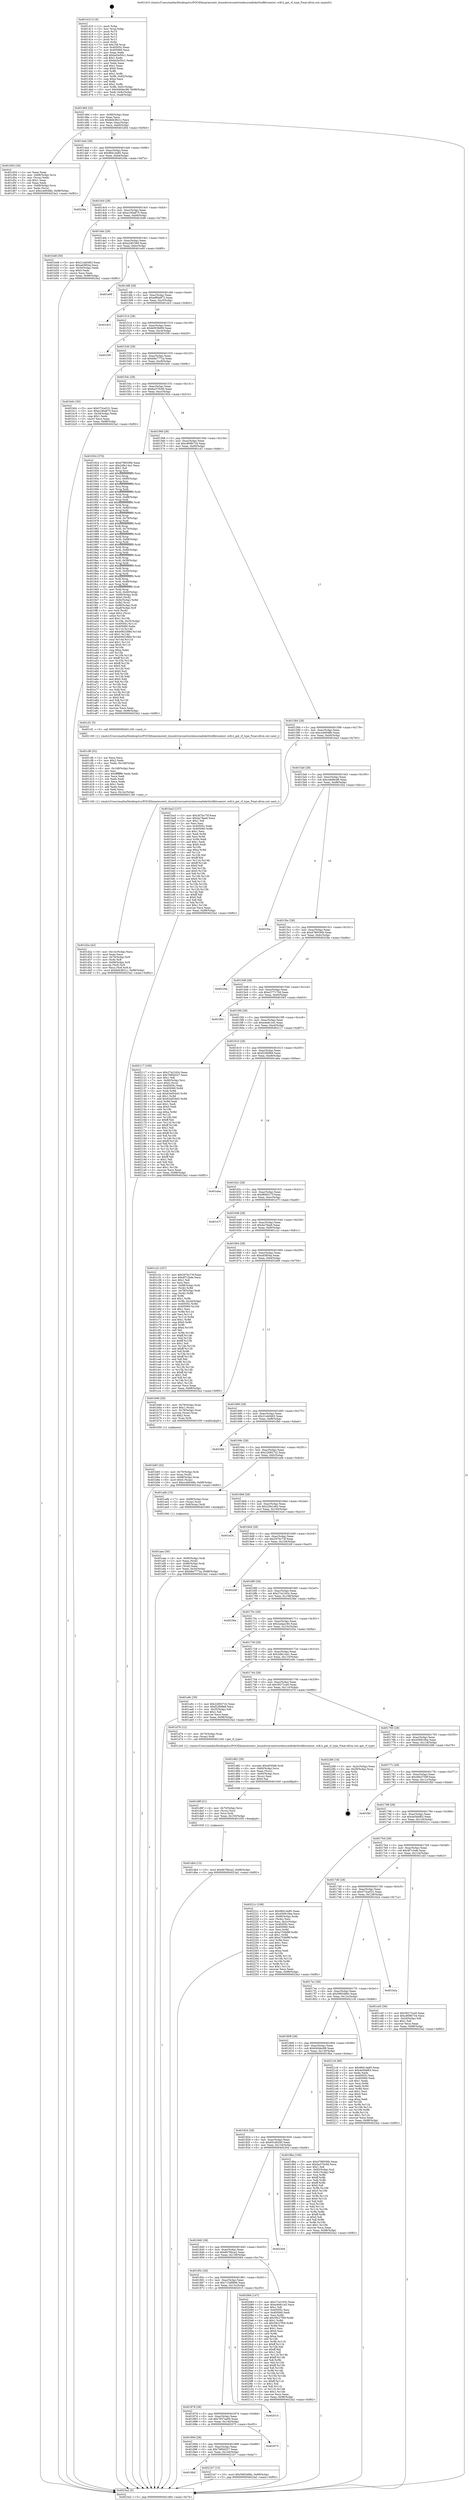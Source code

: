 digraph "0x401410" {
  label = "0x401410 (/mnt/c/Users/mathe/Desktop/tcc/POCII/binaries/extr_linuxdriversnetwirelessrealtekrtlwifibtcoexist..wifi.h_get_rf_type_Final-ollvm.out::main(0))"
  labelloc = "t"
  node[shape=record]

  Entry [label="",width=0.3,height=0.3,shape=circle,fillcolor=black,style=filled]
  "0x401484" [label="{
     0x401484 [32]\l
     | [instrs]\l
     &nbsp;&nbsp;0x401484 \<+6\>: mov -0x98(%rbp),%eax\l
     &nbsp;&nbsp;0x40148a \<+2\>: mov %eax,%ecx\l
     &nbsp;&nbsp;0x40148c \<+6\>: sub $0x8d43821c,%ecx\l
     &nbsp;&nbsp;0x401492 \<+6\>: mov %eax,-0xac(%rbp)\l
     &nbsp;&nbsp;0x401498 \<+6\>: mov %ecx,-0xb0(%rbp)\l
     &nbsp;&nbsp;0x40149e \<+6\>: je 0000000000401d54 \<main+0x944\>\l
  }"]
  "0x401d54" [label="{
     0x401d54 [34]\l
     | [instrs]\l
     &nbsp;&nbsp;0x401d54 \<+2\>: xor %eax,%eax\l
     &nbsp;&nbsp;0x401d56 \<+4\>: mov -0x68(%rbp),%rcx\l
     &nbsp;&nbsp;0x401d5a \<+2\>: mov (%rcx),%edx\l
     &nbsp;&nbsp;0x401d5c \<+3\>: sub $0x1,%eax\l
     &nbsp;&nbsp;0x401d5f \<+2\>: sub %eax,%edx\l
     &nbsp;&nbsp;0x401d61 \<+4\>: mov -0x68(%rbp),%rcx\l
     &nbsp;&nbsp;0x401d65 \<+2\>: mov %edx,(%rcx)\l
     &nbsp;&nbsp;0x401d67 \<+10\>: movl $0xccb6048b,-0x98(%rbp)\l
     &nbsp;&nbsp;0x401d71 \<+5\>: jmp 00000000004023a2 \<main+0xf92\>\l
  }"]
  "0x4014a4" [label="{
     0x4014a4 [28]\l
     | [instrs]\l
     &nbsp;&nbsp;0x4014a4 \<+5\>: jmp 00000000004014a9 \<main+0x99\>\l
     &nbsp;&nbsp;0x4014a9 \<+6\>: mov -0xac(%rbp),%eax\l
     &nbsp;&nbsp;0x4014af \<+5\>: sub $0x98414e85,%eax\l
     &nbsp;&nbsp;0x4014b4 \<+6\>: mov %eax,-0xb4(%rbp)\l
     &nbsp;&nbsp;0x4014ba \<+6\>: je 000000000040238a \<main+0xf7a\>\l
  }"]
  Exit [label="",width=0.3,height=0.3,shape=circle,fillcolor=black,style=filled,peripheries=2]
  "0x40238a" [label="{
     0x40238a\l
  }", style=dashed]
  "0x4014c0" [label="{
     0x4014c0 [28]\l
     | [instrs]\l
     &nbsp;&nbsp;0x4014c0 \<+5\>: jmp 00000000004014c5 \<main+0xb5\>\l
     &nbsp;&nbsp;0x4014c5 \<+6\>: mov -0xac(%rbp),%eax\l
     &nbsp;&nbsp;0x4014cb \<+5\>: sub $0xa190a875,%eax\l
     &nbsp;&nbsp;0x4014d0 \<+6\>: mov %eax,-0xb8(%rbp)\l
     &nbsp;&nbsp;0x4014d6 \<+6\>: je 0000000000401b48 \<main+0x738\>\l
  }"]
  "0x4018b0" [label="{
     0x4018b0\l
  }", style=dashed]
  "0x401b48" [label="{
     0x401b48 [30]\l
     | [instrs]\l
     &nbsp;&nbsp;0x401b48 \<+5\>: mov $0x21eb0483,%eax\l
     &nbsp;&nbsp;0x401b4d \<+5\>: mov $0xad3854a,%ecx\l
     &nbsp;&nbsp;0x401b52 \<+3\>: mov -0x34(%rbp),%edx\l
     &nbsp;&nbsp;0x401b55 \<+3\>: cmp $0x0,%edx\l
     &nbsp;&nbsp;0x401b58 \<+3\>: cmove %ecx,%eax\l
     &nbsp;&nbsp;0x401b5b \<+6\>: mov %eax,-0x98(%rbp)\l
     &nbsp;&nbsp;0x401b61 \<+5\>: jmp 00000000004023a2 \<main+0xf92\>\l
  }"]
  "0x4014dc" [label="{
     0x4014dc [28]\l
     | [instrs]\l
     &nbsp;&nbsp;0x4014dc \<+5\>: jmp 00000000004014e1 \<main+0xd1\>\l
     &nbsp;&nbsp;0x4014e1 \<+6\>: mov -0xac(%rbp),%eax\l
     &nbsp;&nbsp;0x4014e7 \<+5\>: sub $0xa2df1569,%eax\l
     &nbsp;&nbsp;0x4014ec \<+6\>: mov %eax,-0xbc(%rbp)\l
     &nbsp;&nbsp;0x4014f2 \<+6\>: je 0000000000401e00 \<main+0x9f0\>\l
  }"]
  "0x4021b7" [label="{
     0x4021b7 [15]\l
     | [instrs]\l
     &nbsp;&nbsp;0x4021b7 \<+10\>: movl $0x5983489c,-0x98(%rbp)\l
     &nbsp;&nbsp;0x4021c1 \<+5\>: jmp 00000000004023a2 \<main+0xf92\>\l
  }"]
  "0x401e00" [label="{
     0x401e00\l
  }", style=dashed]
  "0x4014f8" [label="{
     0x4014f8 [28]\l
     | [instrs]\l
     &nbsp;&nbsp;0x4014f8 \<+5\>: jmp 00000000004014fd \<main+0xed\>\l
     &nbsp;&nbsp;0x4014fd \<+6\>: mov -0xac(%rbp),%eax\l
     &nbsp;&nbsp;0x401503 \<+5\>: sub $0xaf90a872,%eax\l
     &nbsp;&nbsp;0x401508 \<+6\>: mov %eax,-0xc0(%rbp)\l
     &nbsp;&nbsp;0x40150e \<+6\>: je 0000000000401dc3 \<main+0x9b3\>\l
  }"]
  "0x401894" [label="{
     0x401894 [28]\l
     | [instrs]\l
     &nbsp;&nbsp;0x401894 \<+5\>: jmp 0000000000401899 \<main+0x489\>\l
     &nbsp;&nbsp;0x401899 \<+6\>: mov -0xac(%rbp),%eax\l
     &nbsp;&nbsp;0x40189f \<+5\>: sub $0x7685d327,%eax\l
     &nbsp;&nbsp;0x4018a4 \<+6\>: mov %eax,-0x144(%rbp)\l
     &nbsp;&nbsp;0x4018aa \<+6\>: je 00000000004021b7 \<main+0xda7\>\l
  }"]
  "0x401dc3" [label="{
     0x401dc3\l
  }", style=dashed]
  "0x401514" [label="{
     0x401514 [28]\l
     | [instrs]\l
     &nbsp;&nbsp;0x401514 \<+5\>: jmp 0000000000401519 \<main+0x109\>\l
     &nbsp;&nbsp;0x401519 \<+6\>: mov -0xac(%rbp),%eax\l
     &nbsp;&nbsp;0x40151f \<+5\>: sub $0xb0939d09,%eax\l
     &nbsp;&nbsp;0x401524 \<+6\>: mov %eax,-0xc4(%rbp)\l
     &nbsp;&nbsp;0x40152a \<+6\>: je 0000000000401f39 \<main+0xb29\>\l
  }"]
  "0x402075" [label="{
     0x402075\l
  }", style=dashed]
  "0x401f39" [label="{
     0x401f39\l
  }", style=dashed]
  "0x401530" [label="{
     0x401530 [28]\l
     | [instrs]\l
     &nbsp;&nbsp;0x401530 \<+5\>: jmp 0000000000401535 \<main+0x125\>\l
     &nbsp;&nbsp;0x401535 \<+6\>: mov -0xac(%rbp),%eax\l
     &nbsp;&nbsp;0x40153b \<+5\>: sub $0xb8a7772a,%eax\l
     &nbsp;&nbsp;0x401540 \<+6\>: mov %eax,-0xc8(%rbp)\l
     &nbsp;&nbsp;0x401546 \<+6\>: je 0000000000401b0c \<main+0x6fc\>\l
  }"]
  "0x401878" [label="{
     0x401878 [28]\l
     | [instrs]\l
     &nbsp;&nbsp;0x401878 \<+5\>: jmp 000000000040187d \<main+0x46d\>\l
     &nbsp;&nbsp;0x40187d \<+6\>: mov -0xac(%rbp),%eax\l
     &nbsp;&nbsp;0x401883 \<+5\>: sub $0x7657aa09,%eax\l
     &nbsp;&nbsp;0x401888 \<+6\>: mov %eax,-0x140(%rbp)\l
     &nbsp;&nbsp;0x40188e \<+6\>: je 0000000000402075 \<main+0xc65\>\l
  }"]
  "0x401b0c" [label="{
     0x401b0c [30]\l
     | [instrs]\l
     &nbsp;&nbsp;0x401b0c \<+5\>: mov $0x573ca531,%eax\l
     &nbsp;&nbsp;0x401b11 \<+5\>: mov $0xa190a875,%ecx\l
     &nbsp;&nbsp;0x401b16 \<+3\>: mov -0x34(%rbp),%edx\l
     &nbsp;&nbsp;0x401b19 \<+3\>: cmp $0x1,%edx\l
     &nbsp;&nbsp;0x401b1c \<+3\>: cmovl %ecx,%eax\l
     &nbsp;&nbsp;0x401b1f \<+6\>: mov %eax,-0x98(%rbp)\l
     &nbsp;&nbsp;0x401b25 \<+5\>: jmp 00000000004023a2 \<main+0xf92\>\l
  }"]
  "0x40154c" [label="{
     0x40154c [28]\l
     | [instrs]\l
     &nbsp;&nbsp;0x40154c \<+5\>: jmp 0000000000401551 \<main+0x141\>\l
     &nbsp;&nbsp;0x401551 \<+6\>: mov -0xac(%rbp),%eax\l
     &nbsp;&nbsp;0x401557 \<+5\>: sub $0xba370c9d,%eax\l
     &nbsp;&nbsp;0x40155c \<+6\>: mov %eax,-0xcc(%rbp)\l
     &nbsp;&nbsp;0x401562 \<+6\>: je 0000000000401924 \<main+0x514\>\l
  }"]
  "0x402015" [label="{
     0x402015\l
  }", style=dashed]
  "0x401924" [label="{
     0x401924 [376]\l
     | [instrs]\l
     &nbsp;&nbsp;0x401924 \<+5\>: mov $0xd786556b,%eax\l
     &nbsp;&nbsp;0x401929 \<+5\>: mov $0x2d9c14a1,%ecx\l
     &nbsp;&nbsp;0x40192e \<+2\>: mov $0x1,%dl\l
     &nbsp;&nbsp;0x401930 \<+3\>: mov %rsp,%rsi\l
     &nbsp;&nbsp;0x401933 \<+4\>: add $0xfffffffffffffff0,%rsi\l
     &nbsp;&nbsp;0x401937 \<+3\>: mov %rsi,%rsp\l
     &nbsp;&nbsp;0x40193a \<+7\>: mov %rsi,-0x90(%rbp)\l
     &nbsp;&nbsp;0x401941 \<+3\>: mov %rsp,%rsi\l
     &nbsp;&nbsp;0x401944 \<+4\>: add $0xfffffffffffffff0,%rsi\l
     &nbsp;&nbsp;0x401948 \<+3\>: mov %rsi,%rsp\l
     &nbsp;&nbsp;0x40194b \<+3\>: mov %rsp,%rdi\l
     &nbsp;&nbsp;0x40194e \<+4\>: add $0xfffffffffffffff0,%rdi\l
     &nbsp;&nbsp;0x401952 \<+3\>: mov %rdi,%rsp\l
     &nbsp;&nbsp;0x401955 \<+7\>: mov %rdi,-0x88(%rbp)\l
     &nbsp;&nbsp;0x40195c \<+3\>: mov %rsp,%rdi\l
     &nbsp;&nbsp;0x40195f \<+4\>: add $0xfffffffffffffff0,%rdi\l
     &nbsp;&nbsp;0x401963 \<+3\>: mov %rdi,%rsp\l
     &nbsp;&nbsp;0x401966 \<+4\>: mov %rdi,-0x80(%rbp)\l
     &nbsp;&nbsp;0x40196a \<+3\>: mov %rsp,%rdi\l
     &nbsp;&nbsp;0x40196d \<+4\>: add $0xfffffffffffffff0,%rdi\l
     &nbsp;&nbsp;0x401971 \<+3\>: mov %rdi,%rsp\l
     &nbsp;&nbsp;0x401974 \<+4\>: mov %rdi,-0x78(%rbp)\l
     &nbsp;&nbsp;0x401978 \<+3\>: mov %rsp,%rdi\l
     &nbsp;&nbsp;0x40197b \<+4\>: add $0xfffffffffffffff0,%rdi\l
     &nbsp;&nbsp;0x40197f \<+3\>: mov %rdi,%rsp\l
     &nbsp;&nbsp;0x401982 \<+4\>: mov %rdi,-0x70(%rbp)\l
     &nbsp;&nbsp;0x401986 \<+3\>: mov %rsp,%rdi\l
     &nbsp;&nbsp;0x401989 \<+4\>: add $0xfffffffffffffff0,%rdi\l
     &nbsp;&nbsp;0x40198d \<+3\>: mov %rdi,%rsp\l
     &nbsp;&nbsp;0x401990 \<+4\>: mov %rdi,-0x68(%rbp)\l
     &nbsp;&nbsp;0x401994 \<+3\>: mov %rsp,%rdi\l
     &nbsp;&nbsp;0x401997 \<+4\>: add $0xfffffffffffffff0,%rdi\l
     &nbsp;&nbsp;0x40199b \<+3\>: mov %rdi,%rsp\l
     &nbsp;&nbsp;0x40199e \<+4\>: mov %rdi,-0x60(%rbp)\l
     &nbsp;&nbsp;0x4019a2 \<+3\>: mov %rsp,%rdi\l
     &nbsp;&nbsp;0x4019a5 \<+4\>: add $0xfffffffffffffff0,%rdi\l
     &nbsp;&nbsp;0x4019a9 \<+3\>: mov %rdi,%rsp\l
     &nbsp;&nbsp;0x4019ac \<+4\>: mov %rdi,-0x58(%rbp)\l
     &nbsp;&nbsp;0x4019b0 \<+3\>: mov %rsp,%rdi\l
     &nbsp;&nbsp;0x4019b3 \<+4\>: add $0xfffffffffffffff0,%rdi\l
     &nbsp;&nbsp;0x4019b7 \<+3\>: mov %rdi,%rsp\l
     &nbsp;&nbsp;0x4019ba \<+4\>: mov %rdi,-0x50(%rbp)\l
     &nbsp;&nbsp;0x4019be \<+3\>: mov %rsp,%rdi\l
     &nbsp;&nbsp;0x4019c1 \<+4\>: add $0xfffffffffffffff0,%rdi\l
     &nbsp;&nbsp;0x4019c5 \<+3\>: mov %rdi,%rsp\l
     &nbsp;&nbsp;0x4019c8 \<+4\>: mov %rdi,-0x48(%rbp)\l
     &nbsp;&nbsp;0x4019cc \<+3\>: mov %rsp,%rdi\l
     &nbsp;&nbsp;0x4019cf \<+4\>: add $0xfffffffffffffff0,%rdi\l
     &nbsp;&nbsp;0x4019d3 \<+3\>: mov %rdi,%rsp\l
     &nbsp;&nbsp;0x4019d6 \<+4\>: mov %rdi,-0x40(%rbp)\l
     &nbsp;&nbsp;0x4019da \<+7\>: mov -0x90(%rbp),%rdi\l
     &nbsp;&nbsp;0x4019e1 \<+6\>: movl $0x0,(%rdi)\l
     &nbsp;&nbsp;0x4019e7 \<+7\>: mov -0x9c(%rbp),%r8d\l
     &nbsp;&nbsp;0x4019ee \<+3\>: mov %r8d,(%rsi)\l
     &nbsp;&nbsp;0x4019f1 \<+7\>: mov -0x88(%rbp),%rdi\l
     &nbsp;&nbsp;0x4019f8 \<+7\>: mov -0xa8(%rbp),%r9\l
     &nbsp;&nbsp;0x4019ff \<+3\>: mov %r9,(%rdi)\l
     &nbsp;&nbsp;0x401a02 \<+3\>: cmpl $0x2,(%rsi)\l
     &nbsp;&nbsp;0x401a05 \<+4\>: setne %r10b\l
     &nbsp;&nbsp;0x401a09 \<+4\>: and $0x1,%r10b\l
     &nbsp;&nbsp;0x401a0d \<+4\>: mov %r10b,-0x35(%rbp)\l
     &nbsp;&nbsp;0x401a11 \<+8\>: mov 0x40505c,%r11d\l
     &nbsp;&nbsp;0x401a19 \<+7\>: mov 0x405060,%ebx\l
     &nbsp;&nbsp;0x401a20 \<+3\>: mov %r11d,%r14d\l
     &nbsp;&nbsp;0x401a23 \<+7\>: add $0xb062288d,%r14d\l
     &nbsp;&nbsp;0x401a2a \<+4\>: sub $0x1,%r14d\l
     &nbsp;&nbsp;0x401a2e \<+7\>: sub $0xb062288d,%r14d\l
     &nbsp;&nbsp;0x401a35 \<+4\>: imul %r14d,%r11d\l
     &nbsp;&nbsp;0x401a39 \<+4\>: and $0x1,%r11d\l
     &nbsp;&nbsp;0x401a3d \<+4\>: cmp $0x0,%r11d\l
     &nbsp;&nbsp;0x401a41 \<+4\>: sete %r10b\l
     &nbsp;&nbsp;0x401a45 \<+3\>: cmp $0xa,%ebx\l
     &nbsp;&nbsp;0x401a48 \<+4\>: setl %r15b\l
     &nbsp;&nbsp;0x401a4c \<+3\>: mov %r10b,%r12b\l
     &nbsp;&nbsp;0x401a4f \<+4\>: xor $0xff,%r12b\l
     &nbsp;&nbsp;0x401a53 \<+3\>: mov %r15b,%r13b\l
     &nbsp;&nbsp;0x401a56 \<+4\>: xor $0xff,%r13b\l
     &nbsp;&nbsp;0x401a5a \<+3\>: xor $0x0,%dl\l
     &nbsp;&nbsp;0x401a5d \<+3\>: mov %r12b,%sil\l
     &nbsp;&nbsp;0x401a60 \<+4\>: and $0x0,%sil\l
     &nbsp;&nbsp;0x401a64 \<+3\>: and %dl,%r10b\l
     &nbsp;&nbsp;0x401a67 \<+3\>: mov %r13b,%dil\l
     &nbsp;&nbsp;0x401a6a \<+4\>: and $0x0,%dil\l
     &nbsp;&nbsp;0x401a6e \<+3\>: and %dl,%r15b\l
     &nbsp;&nbsp;0x401a71 \<+3\>: or %r10b,%sil\l
     &nbsp;&nbsp;0x401a74 \<+3\>: or %r15b,%dil\l
     &nbsp;&nbsp;0x401a77 \<+3\>: xor %dil,%sil\l
     &nbsp;&nbsp;0x401a7a \<+3\>: or %r13b,%r12b\l
     &nbsp;&nbsp;0x401a7d \<+4\>: xor $0xff,%r12b\l
     &nbsp;&nbsp;0x401a81 \<+3\>: or $0x0,%dl\l
     &nbsp;&nbsp;0x401a84 \<+3\>: and %dl,%r12b\l
     &nbsp;&nbsp;0x401a87 \<+3\>: or %r12b,%sil\l
     &nbsp;&nbsp;0x401a8a \<+4\>: test $0x1,%sil\l
     &nbsp;&nbsp;0x401a8e \<+3\>: cmovne %ecx,%eax\l
     &nbsp;&nbsp;0x401a91 \<+6\>: mov %eax,-0x98(%rbp)\l
     &nbsp;&nbsp;0x401a97 \<+5\>: jmp 00000000004023a2 \<main+0xf92\>\l
  }"]
  "0x401568" [label="{
     0x401568 [28]\l
     | [instrs]\l
     &nbsp;&nbsp;0x401568 \<+5\>: jmp 000000000040156d \<main+0x15d\>\l
     &nbsp;&nbsp;0x40156d \<+6\>: mov -0xac(%rbp),%eax\l
     &nbsp;&nbsp;0x401573 \<+5\>: sub $0xc809b734,%eax\l
     &nbsp;&nbsp;0x401578 \<+6\>: mov %eax,-0xd0(%rbp)\l
     &nbsp;&nbsp;0x40157e \<+6\>: je 0000000000401cf1 \<main+0x8e1\>\l
  }"]
  "0x40185c" [label="{
     0x40185c [28]\l
     | [instrs]\l
     &nbsp;&nbsp;0x40185c \<+5\>: jmp 0000000000401861 \<main+0x451\>\l
     &nbsp;&nbsp;0x401861 \<+6\>: mov -0xac(%rbp),%eax\l
     &nbsp;&nbsp;0x401867 \<+5\>: sub $0x715d8666,%eax\l
     &nbsp;&nbsp;0x40186c \<+6\>: mov %eax,-0x13c(%rbp)\l
     &nbsp;&nbsp;0x401872 \<+6\>: je 0000000000402015 \<main+0xc05\>\l
  }"]
  "0x401cf1" [label="{
     0x401cf1 [5]\l
     | [instrs]\l
     &nbsp;&nbsp;0x401cf1 \<+5\>: call 0000000000401160 \<next_i\>\l
     | [calls]\l
     &nbsp;&nbsp;0x401160 \{1\} (/mnt/c/Users/mathe/Desktop/tcc/POCII/binaries/extr_linuxdriversnetwirelessrealtekrtlwifibtcoexist..wifi.h_get_rf_type_Final-ollvm.out::next_i)\l
  }"]
  "0x401584" [label="{
     0x401584 [28]\l
     | [instrs]\l
     &nbsp;&nbsp;0x401584 \<+5\>: jmp 0000000000401589 \<main+0x179\>\l
     &nbsp;&nbsp;0x401589 \<+6\>: mov -0xac(%rbp),%eax\l
     &nbsp;&nbsp;0x40158f \<+5\>: sub $0xccb6048b,%eax\l
     &nbsp;&nbsp;0x401594 \<+6\>: mov %eax,-0xd4(%rbp)\l
     &nbsp;&nbsp;0x40159a \<+6\>: je 0000000000401ba3 \<main+0x793\>\l
  }"]
  "0x402084" [label="{
     0x402084 [147]\l
     | [instrs]\l
     &nbsp;&nbsp;0x402084 \<+5\>: mov $0x27a2163c,%eax\l
     &nbsp;&nbsp;0x402089 \<+5\>: mov $0xe4e8c1e5,%ecx\l
     &nbsp;&nbsp;0x40208e \<+2\>: mov $0x1,%dl\l
     &nbsp;&nbsp;0x402090 \<+7\>: mov 0x40505c,%esi\l
     &nbsp;&nbsp;0x402097 \<+7\>: mov 0x405060,%edi\l
     &nbsp;&nbsp;0x40209e \<+3\>: mov %esi,%r8d\l
     &nbsp;&nbsp;0x4020a1 \<+7\>: add $0x59c27f59,%r8d\l
     &nbsp;&nbsp;0x4020a8 \<+4\>: sub $0x1,%r8d\l
     &nbsp;&nbsp;0x4020ac \<+7\>: sub $0x59c27f59,%r8d\l
     &nbsp;&nbsp;0x4020b3 \<+4\>: imul %r8d,%esi\l
     &nbsp;&nbsp;0x4020b7 \<+3\>: and $0x1,%esi\l
     &nbsp;&nbsp;0x4020ba \<+3\>: cmp $0x0,%esi\l
     &nbsp;&nbsp;0x4020bd \<+4\>: sete %r9b\l
     &nbsp;&nbsp;0x4020c1 \<+3\>: cmp $0xa,%edi\l
     &nbsp;&nbsp;0x4020c4 \<+4\>: setl %r10b\l
     &nbsp;&nbsp;0x4020c8 \<+3\>: mov %r9b,%r11b\l
     &nbsp;&nbsp;0x4020cb \<+4\>: xor $0xff,%r11b\l
     &nbsp;&nbsp;0x4020cf \<+3\>: mov %r10b,%bl\l
     &nbsp;&nbsp;0x4020d2 \<+3\>: xor $0xff,%bl\l
     &nbsp;&nbsp;0x4020d5 \<+3\>: xor $0x1,%dl\l
     &nbsp;&nbsp;0x4020d8 \<+3\>: mov %r11b,%r14b\l
     &nbsp;&nbsp;0x4020db \<+4\>: and $0xff,%r14b\l
     &nbsp;&nbsp;0x4020df \<+3\>: and %dl,%r9b\l
     &nbsp;&nbsp;0x4020e2 \<+3\>: mov %bl,%r15b\l
     &nbsp;&nbsp;0x4020e5 \<+4\>: and $0xff,%r15b\l
     &nbsp;&nbsp;0x4020e9 \<+3\>: and %dl,%r10b\l
     &nbsp;&nbsp;0x4020ec \<+3\>: or %r9b,%r14b\l
     &nbsp;&nbsp;0x4020ef \<+3\>: or %r10b,%r15b\l
     &nbsp;&nbsp;0x4020f2 \<+3\>: xor %r15b,%r14b\l
     &nbsp;&nbsp;0x4020f5 \<+3\>: or %bl,%r11b\l
     &nbsp;&nbsp;0x4020f8 \<+4\>: xor $0xff,%r11b\l
     &nbsp;&nbsp;0x4020fc \<+3\>: or $0x1,%dl\l
     &nbsp;&nbsp;0x4020ff \<+3\>: and %dl,%r11b\l
     &nbsp;&nbsp;0x402102 \<+3\>: or %r11b,%r14b\l
     &nbsp;&nbsp;0x402105 \<+4\>: test $0x1,%r14b\l
     &nbsp;&nbsp;0x402109 \<+3\>: cmovne %ecx,%eax\l
     &nbsp;&nbsp;0x40210c \<+6\>: mov %eax,-0x98(%rbp)\l
     &nbsp;&nbsp;0x402112 \<+5\>: jmp 00000000004023a2 \<main+0xf92\>\l
  }"]
  "0x401ba3" [label="{
     0x401ba3 [137]\l
     | [instrs]\l
     &nbsp;&nbsp;0x401ba3 \<+5\>: mov $0x267bc73f,%eax\l
     &nbsp;&nbsp;0x401ba8 \<+5\>: mov $0x4a79ae6,%ecx\l
     &nbsp;&nbsp;0x401bad \<+2\>: mov $0x1,%dl\l
     &nbsp;&nbsp;0x401baf \<+2\>: xor %esi,%esi\l
     &nbsp;&nbsp;0x401bb1 \<+7\>: mov 0x40505c,%edi\l
     &nbsp;&nbsp;0x401bb8 \<+8\>: mov 0x405060,%r8d\l
     &nbsp;&nbsp;0x401bc0 \<+3\>: sub $0x1,%esi\l
     &nbsp;&nbsp;0x401bc3 \<+3\>: mov %edi,%r9d\l
     &nbsp;&nbsp;0x401bc6 \<+3\>: add %esi,%r9d\l
     &nbsp;&nbsp;0x401bc9 \<+4\>: imul %r9d,%edi\l
     &nbsp;&nbsp;0x401bcd \<+3\>: and $0x1,%edi\l
     &nbsp;&nbsp;0x401bd0 \<+3\>: cmp $0x0,%edi\l
     &nbsp;&nbsp;0x401bd3 \<+4\>: sete %r10b\l
     &nbsp;&nbsp;0x401bd7 \<+4\>: cmp $0xa,%r8d\l
     &nbsp;&nbsp;0x401bdb \<+4\>: setl %r11b\l
     &nbsp;&nbsp;0x401bdf \<+3\>: mov %r10b,%bl\l
     &nbsp;&nbsp;0x401be2 \<+3\>: xor $0xff,%bl\l
     &nbsp;&nbsp;0x401be5 \<+3\>: mov %r11b,%r14b\l
     &nbsp;&nbsp;0x401be8 \<+4\>: xor $0xff,%r14b\l
     &nbsp;&nbsp;0x401bec \<+3\>: xor $0x0,%dl\l
     &nbsp;&nbsp;0x401bef \<+3\>: mov %bl,%r15b\l
     &nbsp;&nbsp;0x401bf2 \<+4\>: and $0x0,%r15b\l
     &nbsp;&nbsp;0x401bf6 \<+3\>: and %dl,%r10b\l
     &nbsp;&nbsp;0x401bf9 \<+3\>: mov %r14b,%r12b\l
     &nbsp;&nbsp;0x401bfc \<+4\>: and $0x0,%r12b\l
     &nbsp;&nbsp;0x401c00 \<+3\>: and %dl,%r11b\l
     &nbsp;&nbsp;0x401c03 \<+3\>: or %r10b,%r15b\l
     &nbsp;&nbsp;0x401c06 \<+3\>: or %r11b,%r12b\l
     &nbsp;&nbsp;0x401c09 \<+3\>: xor %r12b,%r15b\l
     &nbsp;&nbsp;0x401c0c \<+3\>: or %r14b,%bl\l
     &nbsp;&nbsp;0x401c0f \<+3\>: xor $0xff,%bl\l
     &nbsp;&nbsp;0x401c12 \<+3\>: or $0x0,%dl\l
     &nbsp;&nbsp;0x401c15 \<+2\>: and %dl,%bl\l
     &nbsp;&nbsp;0x401c17 \<+3\>: or %bl,%r15b\l
     &nbsp;&nbsp;0x401c1a \<+4\>: test $0x1,%r15b\l
     &nbsp;&nbsp;0x401c1e \<+3\>: cmovne %ecx,%eax\l
     &nbsp;&nbsp;0x401c21 \<+6\>: mov %eax,-0x98(%rbp)\l
     &nbsp;&nbsp;0x401c27 \<+5\>: jmp 00000000004023a2 \<main+0xf92\>\l
  }"]
  "0x4015a0" [label="{
     0x4015a0 [28]\l
     | [instrs]\l
     &nbsp;&nbsp;0x4015a0 \<+5\>: jmp 00000000004015a5 \<main+0x195\>\l
     &nbsp;&nbsp;0x4015a5 \<+6\>: mov -0xac(%rbp),%eax\l
     &nbsp;&nbsp;0x4015ab \<+5\>: sub $0xcebd9cd8,%eax\l
     &nbsp;&nbsp;0x4015b0 \<+6\>: mov %eax,-0xd8(%rbp)\l
     &nbsp;&nbsp;0x4015b6 \<+6\>: je 0000000000401f2a \<main+0xb1a\>\l
  }"]
  "0x401840" [label="{
     0x401840 [28]\l
     | [instrs]\l
     &nbsp;&nbsp;0x401840 \<+5\>: jmp 0000000000401845 \<main+0x435\>\l
     &nbsp;&nbsp;0x401845 \<+6\>: mov -0xac(%rbp),%eax\l
     &nbsp;&nbsp;0x40184b \<+5\>: sub $0x6b76bca2,%eax\l
     &nbsp;&nbsp;0x401850 \<+6\>: mov %eax,-0x138(%rbp)\l
     &nbsp;&nbsp;0x401856 \<+6\>: je 0000000000402084 \<main+0xc74\>\l
  }"]
  "0x401f2a" [label="{
     0x401f2a\l
  }", style=dashed]
  "0x4015bc" [label="{
     0x4015bc [28]\l
     | [instrs]\l
     &nbsp;&nbsp;0x4015bc \<+5\>: jmp 00000000004015c1 \<main+0x1b1\>\l
     &nbsp;&nbsp;0x4015c1 \<+6\>: mov -0xac(%rbp),%eax\l
     &nbsp;&nbsp;0x4015c7 \<+5\>: sub $0xd786556b,%eax\l
     &nbsp;&nbsp;0x4015cc \<+6\>: mov %eax,-0xdc(%rbp)\l
     &nbsp;&nbsp;0x4015d2 \<+6\>: je 000000000040229a \<main+0xe8a\>\l
  }"]
  "0x402304" [label="{
     0x402304\l
  }", style=dashed]
  "0x40229a" [label="{
     0x40229a\l
  }", style=dashed]
  "0x4015d8" [label="{
     0x4015d8 [28]\l
     | [instrs]\l
     &nbsp;&nbsp;0x4015d8 \<+5\>: jmp 00000000004015dd \<main+0x1cd\>\l
     &nbsp;&nbsp;0x4015dd \<+6\>: mov -0xac(%rbp),%eax\l
     &nbsp;&nbsp;0x4015e3 \<+5\>: sub $0xe377170d,%eax\l
     &nbsp;&nbsp;0x4015e8 \<+6\>: mov %eax,-0xe0(%rbp)\l
     &nbsp;&nbsp;0x4015ee \<+6\>: je 0000000000401f63 \<main+0xb53\>\l
  }"]
  "0x401db4" [label="{
     0x401db4 [15]\l
     | [instrs]\l
     &nbsp;&nbsp;0x401db4 \<+10\>: movl $0x6b76bca2,-0x98(%rbp)\l
     &nbsp;&nbsp;0x401dbe \<+5\>: jmp 00000000004023a2 \<main+0xf92\>\l
  }"]
  "0x401f63" [label="{
     0x401f63\l
  }", style=dashed]
  "0x4015f4" [label="{
     0x4015f4 [28]\l
     | [instrs]\l
     &nbsp;&nbsp;0x4015f4 \<+5\>: jmp 00000000004015f9 \<main+0x1e9\>\l
     &nbsp;&nbsp;0x4015f9 \<+6\>: mov -0xac(%rbp),%eax\l
     &nbsp;&nbsp;0x4015ff \<+5\>: sub $0xe4e8c1e5,%eax\l
     &nbsp;&nbsp;0x401604 \<+6\>: mov %eax,-0xe4(%rbp)\l
     &nbsp;&nbsp;0x40160a \<+6\>: je 0000000000402117 \<main+0xd07\>\l
  }"]
  "0x401d9f" [label="{
     0x401d9f [21]\l
     | [instrs]\l
     &nbsp;&nbsp;0x401d9f \<+4\>: mov -0x70(%rbp),%rcx\l
     &nbsp;&nbsp;0x401da3 \<+3\>: mov (%rcx),%rcx\l
     &nbsp;&nbsp;0x401da6 \<+3\>: mov %rcx,%rdi\l
     &nbsp;&nbsp;0x401da9 \<+6\>: mov %eax,-0x150(%rbp)\l
     &nbsp;&nbsp;0x401daf \<+5\>: call 0000000000401030 \<free@plt\>\l
     | [calls]\l
     &nbsp;&nbsp;0x401030 \{1\} (unknown)\l
  }"]
  "0x402117" [label="{
     0x402117 [160]\l
     | [instrs]\l
     &nbsp;&nbsp;0x402117 \<+5\>: mov $0x27a2163c,%eax\l
     &nbsp;&nbsp;0x40211c \<+5\>: mov $0x7685d327,%ecx\l
     &nbsp;&nbsp;0x402121 \<+2\>: mov $0x1,%dl\l
     &nbsp;&nbsp;0x402123 \<+7\>: mov -0x90(%rbp),%rsi\l
     &nbsp;&nbsp;0x40212a \<+6\>: movl $0x0,(%rsi)\l
     &nbsp;&nbsp;0x402130 \<+7\>: mov 0x40505c,%edi\l
     &nbsp;&nbsp;0x402137 \<+8\>: mov 0x405060,%r8d\l
     &nbsp;&nbsp;0x40213f \<+3\>: mov %edi,%r9d\l
     &nbsp;&nbsp;0x402142 \<+7\>: sub $0x63a054d3,%r9d\l
     &nbsp;&nbsp;0x402149 \<+4\>: sub $0x1,%r9d\l
     &nbsp;&nbsp;0x40214d \<+7\>: add $0x63a054d3,%r9d\l
     &nbsp;&nbsp;0x402154 \<+4\>: imul %r9d,%edi\l
     &nbsp;&nbsp;0x402158 \<+3\>: and $0x1,%edi\l
     &nbsp;&nbsp;0x40215b \<+3\>: cmp $0x0,%edi\l
     &nbsp;&nbsp;0x40215e \<+4\>: sete %r10b\l
     &nbsp;&nbsp;0x402162 \<+4\>: cmp $0xa,%r8d\l
     &nbsp;&nbsp;0x402166 \<+4\>: setl %r11b\l
     &nbsp;&nbsp;0x40216a \<+3\>: mov %r10b,%bl\l
     &nbsp;&nbsp;0x40216d \<+3\>: xor $0xff,%bl\l
     &nbsp;&nbsp;0x402170 \<+3\>: mov %r11b,%r14b\l
     &nbsp;&nbsp;0x402173 \<+4\>: xor $0xff,%r14b\l
     &nbsp;&nbsp;0x402177 \<+3\>: xor $0x1,%dl\l
     &nbsp;&nbsp;0x40217a \<+3\>: mov %bl,%r15b\l
     &nbsp;&nbsp;0x40217d \<+4\>: and $0xff,%r15b\l
     &nbsp;&nbsp;0x402181 \<+3\>: and %dl,%r10b\l
     &nbsp;&nbsp;0x402184 \<+3\>: mov %r14b,%r12b\l
     &nbsp;&nbsp;0x402187 \<+4\>: and $0xff,%r12b\l
     &nbsp;&nbsp;0x40218b \<+3\>: and %dl,%r11b\l
     &nbsp;&nbsp;0x40218e \<+3\>: or %r10b,%r15b\l
     &nbsp;&nbsp;0x402191 \<+3\>: or %r11b,%r12b\l
     &nbsp;&nbsp;0x402194 \<+3\>: xor %r12b,%r15b\l
     &nbsp;&nbsp;0x402197 \<+3\>: or %r14b,%bl\l
     &nbsp;&nbsp;0x40219a \<+3\>: xor $0xff,%bl\l
     &nbsp;&nbsp;0x40219d \<+3\>: or $0x1,%dl\l
     &nbsp;&nbsp;0x4021a0 \<+2\>: and %dl,%bl\l
     &nbsp;&nbsp;0x4021a2 \<+3\>: or %bl,%r15b\l
     &nbsp;&nbsp;0x4021a5 \<+4\>: test $0x1,%r15b\l
     &nbsp;&nbsp;0x4021a9 \<+3\>: cmovne %ecx,%eax\l
     &nbsp;&nbsp;0x4021ac \<+6\>: mov %eax,-0x98(%rbp)\l
     &nbsp;&nbsp;0x4021b2 \<+5\>: jmp 00000000004023a2 \<main+0xf92\>\l
  }"]
  "0x401610" [label="{
     0x401610 [28]\l
     | [instrs]\l
     &nbsp;&nbsp;0x401610 \<+5\>: jmp 0000000000401615 \<main+0x205\>\l
     &nbsp;&nbsp;0x401615 \<+6\>: mov -0xac(%rbp),%eax\l
     &nbsp;&nbsp;0x40161b \<+5\>: sub $0xf22fb9b8,%eax\l
     &nbsp;&nbsp;0x401620 \<+6\>: mov %eax,-0xe8(%rbp)\l
     &nbsp;&nbsp;0x401626 \<+6\>: je 0000000000401aba \<main+0x6aa\>\l
  }"]
  "0x401d82" [label="{
     0x401d82 [29]\l
     | [instrs]\l
     &nbsp;&nbsp;0x401d82 \<+10\>: movabs $0x4030d6,%rdi\l
     &nbsp;&nbsp;0x401d8c \<+4\>: mov -0x60(%rbp),%rcx\l
     &nbsp;&nbsp;0x401d90 \<+2\>: mov %eax,(%rcx)\l
     &nbsp;&nbsp;0x401d92 \<+4\>: mov -0x60(%rbp),%rcx\l
     &nbsp;&nbsp;0x401d96 \<+2\>: mov (%rcx),%esi\l
     &nbsp;&nbsp;0x401d98 \<+2\>: mov $0x0,%al\l
     &nbsp;&nbsp;0x401d9a \<+5\>: call 0000000000401040 \<printf@plt\>\l
     | [calls]\l
     &nbsp;&nbsp;0x401040 \{1\} (unknown)\l
  }"]
  "0x401aba" [label="{
     0x401aba\l
  }", style=dashed]
  "0x40162c" [label="{
     0x40162c [28]\l
     | [instrs]\l
     &nbsp;&nbsp;0x40162c \<+5\>: jmp 0000000000401631 \<main+0x221\>\l
     &nbsp;&nbsp;0x401631 \<+6\>: mov -0xac(%rbp),%eax\l
     &nbsp;&nbsp;0x401637 \<+5\>: sub $0xf69d317f,%eax\l
     &nbsp;&nbsp;0x40163c \<+6\>: mov %eax,-0xec(%rbp)\l
     &nbsp;&nbsp;0x401642 \<+6\>: je 0000000000401e7f \<main+0xa6f\>\l
  }"]
  "0x401d2a" [label="{
     0x401d2a [42]\l
     | [instrs]\l
     &nbsp;&nbsp;0x401d2a \<+6\>: mov -0x14c(%rbp),%ecx\l
     &nbsp;&nbsp;0x401d30 \<+3\>: imul %eax,%ecx\l
     &nbsp;&nbsp;0x401d33 \<+4\>: mov -0x70(%rbp),%r8\l
     &nbsp;&nbsp;0x401d37 \<+3\>: mov (%r8),%r8\l
     &nbsp;&nbsp;0x401d3a \<+4\>: mov -0x68(%rbp),%r9\l
     &nbsp;&nbsp;0x401d3e \<+3\>: movslq (%r9),%r9\l
     &nbsp;&nbsp;0x401d41 \<+4\>: mov %ecx,(%r8,%r9,4)\l
     &nbsp;&nbsp;0x401d45 \<+10\>: movl $0x8d43821c,-0x98(%rbp)\l
     &nbsp;&nbsp;0x401d4f \<+5\>: jmp 00000000004023a2 \<main+0xf92\>\l
  }"]
  "0x401e7f" [label="{
     0x401e7f\l
  }", style=dashed]
  "0x401648" [label="{
     0x401648 [28]\l
     | [instrs]\l
     &nbsp;&nbsp;0x401648 \<+5\>: jmp 000000000040164d \<main+0x23d\>\l
     &nbsp;&nbsp;0x40164d \<+6\>: mov -0xac(%rbp),%eax\l
     &nbsp;&nbsp;0x401653 \<+5\>: sub $0x4a79ae6,%eax\l
     &nbsp;&nbsp;0x401658 \<+6\>: mov %eax,-0xf0(%rbp)\l
     &nbsp;&nbsp;0x40165e \<+6\>: je 0000000000401c2c \<main+0x81c\>\l
  }"]
  "0x401cf6" [label="{
     0x401cf6 [52]\l
     | [instrs]\l
     &nbsp;&nbsp;0x401cf6 \<+2\>: xor %ecx,%ecx\l
     &nbsp;&nbsp;0x401cf8 \<+5\>: mov $0x2,%edx\l
     &nbsp;&nbsp;0x401cfd \<+6\>: mov %edx,-0x148(%rbp)\l
     &nbsp;&nbsp;0x401d03 \<+1\>: cltd\l
     &nbsp;&nbsp;0x401d04 \<+6\>: mov -0x148(%rbp),%esi\l
     &nbsp;&nbsp;0x401d0a \<+2\>: idiv %esi\l
     &nbsp;&nbsp;0x401d0c \<+6\>: imul $0xfffffffe,%edx,%edx\l
     &nbsp;&nbsp;0x401d12 \<+2\>: mov %ecx,%edi\l
     &nbsp;&nbsp;0x401d14 \<+2\>: sub %edx,%edi\l
     &nbsp;&nbsp;0x401d16 \<+2\>: mov %ecx,%edx\l
     &nbsp;&nbsp;0x401d18 \<+3\>: sub $0x1,%edx\l
     &nbsp;&nbsp;0x401d1b \<+2\>: add %edx,%edi\l
     &nbsp;&nbsp;0x401d1d \<+2\>: sub %edi,%ecx\l
     &nbsp;&nbsp;0x401d1f \<+6\>: mov %ecx,-0x14c(%rbp)\l
     &nbsp;&nbsp;0x401d25 \<+5\>: call 0000000000401160 \<next_i\>\l
     | [calls]\l
     &nbsp;&nbsp;0x401160 \{1\} (/mnt/c/Users/mathe/Desktop/tcc/POCII/binaries/extr_linuxdriversnetwirelessrealtekrtlwifibtcoexist..wifi.h_get_rf_type_Final-ollvm.out::next_i)\l
  }"]
  "0x401c2c" [label="{
     0x401c2c [167]\l
     | [instrs]\l
     &nbsp;&nbsp;0x401c2c \<+5\>: mov $0x267bc73f,%eax\l
     &nbsp;&nbsp;0x401c31 \<+5\>: mov $0x4f7c3efe,%ecx\l
     &nbsp;&nbsp;0x401c36 \<+2\>: mov $0x1,%dl\l
     &nbsp;&nbsp;0x401c38 \<+2\>: xor %esi,%esi\l
     &nbsp;&nbsp;0x401c3a \<+4\>: mov -0x68(%rbp),%rdi\l
     &nbsp;&nbsp;0x401c3e \<+3\>: mov (%rdi),%r8d\l
     &nbsp;&nbsp;0x401c41 \<+4\>: mov -0x78(%rbp),%rdi\l
     &nbsp;&nbsp;0x401c45 \<+3\>: cmp (%rdi),%r8d\l
     &nbsp;&nbsp;0x401c48 \<+4\>: setl %r9b\l
     &nbsp;&nbsp;0x401c4c \<+4\>: and $0x1,%r9b\l
     &nbsp;&nbsp;0x401c50 \<+4\>: mov %r9b,-0x2d(%rbp)\l
     &nbsp;&nbsp;0x401c54 \<+8\>: mov 0x40505c,%r8d\l
     &nbsp;&nbsp;0x401c5c \<+8\>: mov 0x405060,%r10d\l
     &nbsp;&nbsp;0x401c64 \<+3\>: sub $0x1,%esi\l
     &nbsp;&nbsp;0x401c67 \<+3\>: mov %r8d,%r11d\l
     &nbsp;&nbsp;0x401c6a \<+3\>: add %esi,%r11d\l
     &nbsp;&nbsp;0x401c6d \<+4\>: imul %r11d,%r8d\l
     &nbsp;&nbsp;0x401c71 \<+4\>: and $0x1,%r8d\l
     &nbsp;&nbsp;0x401c75 \<+4\>: cmp $0x0,%r8d\l
     &nbsp;&nbsp;0x401c79 \<+4\>: sete %r9b\l
     &nbsp;&nbsp;0x401c7d \<+4\>: cmp $0xa,%r10d\l
     &nbsp;&nbsp;0x401c81 \<+3\>: setl %bl\l
     &nbsp;&nbsp;0x401c84 \<+3\>: mov %r9b,%r14b\l
     &nbsp;&nbsp;0x401c87 \<+4\>: xor $0xff,%r14b\l
     &nbsp;&nbsp;0x401c8b \<+3\>: mov %bl,%r15b\l
     &nbsp;&nbsp;0x401c8e \<+4\>: xor $0xff,%r15b\l
     &nbsp;&nbsp;0x401c92 \<+3\>: xor $0x1,%dl\l
     &nbsp;&nbsp;0x401c95 \<+3\>: mov %r14b,%r12b\l
     &nbsp;&nbsp;0x401c98 \<+4\>: and $0xff,%r12b\l
     &nbsp;&nbsp;0x401c9c \<+3\>: and %dl,%r9b\l
     &nbsp;&nbsp;0x401c9f \<+3\>: mov %r15b,%r13b\l
     &nbsp;&nbsp;0x401ca2 \<+4\>: and $0xff,%r13b\l
     &nbsp;&nbsp;0x401ca6 \<+2\>: and %dl,%bl\l
     &nbsp;&nbsp;0x401ca8 \<+3\>: or %r9b,%r12b\l
     &nbsp;&nbsp;0x401cab \<+3\>: or %bl,%r13b\l
     &nbsp;&nbsp;0x401cae \<+3\>: xor %r13b,%r12b\l
     &nbsp;&nbsp;0x401cb1 \<+3\>: or %r15b,%r14b\l
     &nbsp;&nbsp;0x401cb4 \<+4\>: xor $0xff,%r14b\l
     &nbsp;&nbsp;0x401cb8 \<+3\>: or $0x1,%dl\l
     &nbsp;&nbsp;0x401cbb \<+3\>: and %dl,%r14b\l
     &nbsp;&nbsp;0x401cbe \<+3\>: or %r14b,%r12b\l
     &nbsp;&nbsp;0x401cc1 \<+4\>: test $0x1,%r12b\l
     &nbsp;&nbsp;0x401cc5 \<+3\>: cmovne %ecx,%eax\l
     &nbsp;&nbsp;0x401cc8 \<+6\>: mov %eax,-0x98(%rbp)\l
     &nbsp;&nbsp;0x401cce \<+5\>: jmp 00000000004023a2 \<main+0xf92\>\l
  }"]
  "0x401664" [label="{
     0x401664 [28]\l
     | [instrs]\l
     &nbsp;&nbsp;0x401664 \<+5\>: jmp 0000000000401669 \<main+0x259\>\l
     &nbsp;&nbsp;0x401669 \<+6\>: mov -0xac(%rbp),%eax\l
     &nbsp;&nbsp;0x40166f \<+5\>: sub $0xad3854a,%eax\l
     &nbsp;&nbsp;0x401674 \<+6\>: mov %eax,-0xf4(%rbp)\l
     &nbsp;&nbsp;0x40167a \<+6\>: je 0000000000401b66 \<main+0x756\>\l
  }"]
  "0x401b83" [label="{
     0x401b83 [32]\l
     | [instrs]\l
     &nbsp;&nbsp;0x401b83 \<+4\>: mov -0x70(%rbp),%rdi\l
     &nbsp;&nbsp;0x401b87 \<+3\>: mov %rax,(%rdi)\l
     &nbsp;&nbsp;0x401b8a \<+4\>: mov -0x68(%rbp),%rax\l
     &nbsp;&nbsp;0x401b8e \<+6\>: movl $0x0,(%rax)\l
     &nbsp;&nbsp;0x401b94 \<+10\>: movl $0xccb6048b,-0x98(%rbp)\l
     &nbsp;&nbsp;0x401b9e \<+5\>: jmp 00000000004023a2 \<main+0xf92\>\l
  }"]
  "0x401b66" [label="{
     0x401b66 [29]\l
     | [instrs]\l
     &nbsp;&nbsp;0x401b66 \<+4\>: mov -0x78(%rbp),%rax\l
     &nbsp;&nbsp;0x401b6a \<+6\>: movl $0x1,(%rax)\l
     &nbsp;&nbsp;0x401b70 \<+4\>: mov -0x78(%rbp),%rax\l
     &nbsp;&nbsp;0x401b74 \<+3\>: movslq (%rax),%rax\l
     &nbsp;&nbsp;0x401b77 \<+4\>: shl $0x2,%rax\l
     &nbsp;&nbsp;0x401b7b \<+3\>: mov %rax,%rdi\l
     &nbsp;&nbsp;0x401b7e \<+5\>: call 0000000000401050 \<malloc@plt\>\l
     | [calls]\l
     &nbsp;&nbsp;0x401050 \{1\} (unknown)\l
  }"]
  "0x401680" [label="{
     0x401680 [28]\l
     | [instrs]\l
     &nbsp;&nbsp;0x401680 \<+5\>: jmp 0000000000401685 \<main+0x275\>\l
     &nbsp;&nbsp;0x401685 \<+6\>: mov -0xac(%rbp),%eax\l
     &nbsp;&nbsp;0x40168b \<+5\>: sub $0x21eb0483,%eax\l
     &nbsp;&nbsp;0x401690 \<+6\>: mov %eax,-0xf8(%rbp)\l
     &nbsp;&nbsp;0x401696 \<+6\>: je 0000000000401fb0 \<main+0xba0\>\l
  }"]
  "0x401aee" [label="{
     0x401aee [30]\l
     | [instrs]\l
     &nbsp;&nbsp;0x401aee \<+4\>: mov -0x80(%rbp),%rdi\l
     &nbsp;&nbsp;0x401af2 \<+2\>: mov %eax,(%rdi)\l
     &nbsp;&nbsp;0x401af4 \<+4\>: mov -0x80(%rbp),%rdi\l
     &nbsp;&nbsp;0x401af8 \<+2\>: mov (%rdi),%eax\l
     &nbsp;&nbsp;0x401afa \<+3\>: mov %eax,-0x34(%rbp)\l
     &nbsp;&nbsp;0x401afd \<+10\>: movl $0xb8a7772a,-0x98(%rbp)\l
     &nbsp;&nbsp;0x401b07 \<+5\>: jmp 00000000004023a2 \<main+0xf92\>\l
  }"]
  "0x401fb0" [label="{
     0x401fb0\l
  }", style=dashed]
  "0x40169c" [label="{
     0x40169c [28]\l
     | [instrs]\l
     &nbsp;&nbsp;0x40169c \<+5\>: jmp 00000000004016a1 \<main+0x291\>\l
     &nbsp;&nbsp;0x4016a1 \<+6\>: mov -0xac(%rbp),%eax\l
     &nbsp;&nbsp;0x4016a7 \<+5\>: sub $0x22692722,%eax\l
     &nbsp;&nbsp;0x4016ac \<+6\>: mov %eax,-0xfc(%rbp)\l
     &nbsp;&nbsp;0x4016b2 \<+6\>: je 0000000000401adb \<main+0x6cb\>\l
  }"]
  "0x401410" [label="{
     0x401410 [116]\l
     | [instrs]\l
     &nbsp;&nbsp;0x401410 \<+1\>: push %rbp\l
     &nbsp;&nbsp;0x401411 \<+3\>: mov %rsp,%rbp\l
     &nbsp;&nbsp;0x401414 \<+2\>: push %r15\l
     &nbsp;&nbsp;0x401416 \<+2\>: push %r14\l
     &nbsp;&nbsp;0x401418 \<+2\>: push %r13\l
     &nbsp;&nbsp;0x40141a \<+2\>: push %r12\l
     &nbsp;&nbsp;0x40141c \<+1\>: push %rbx\l
     &nbsp;&nbsp;0x40141d \<+7\>: sub $0x158,%rsp\l
     &nbsp;&nbsp;0x401424 \<+7\>: mov 0x40505c,%eax\l
     &nbsp;&nbsp;0x40142b \<+7\>: mov 0x405060,%ecx\l
     &nbsp;&nbsp;0x401432 \<+2\>: mov %eax,%edx\l
     &nbsp;&nbsp;0x401434 \<+6\>: add $0xbd3e50c1,%edx\l
     &nbsp;&nbsp;0x40143a \<+3\>: sub $0x1,%edx\l
     &nbsp;&nbsp;0x40143d \<+6\>: sub $0xbd3e50c1,%edx\l
     &nbsp;&nbsp;0x401443 \<+3\>: imul %edx,%eax\l
     &nbsp;&nbsp;0x401446 \<+3\>: and $0x1,%eax\l
     &nbsp;&nbsp;0x401449 \<+3\>: cmp $0x0,%eax\l
     &nbsp;&nbsp;0x40144c \<+4\>: sete %r8b\l
     &nbsp;&nbsp;0x401450 \<+4\>: and $0x1,%r8b\l
     &nbsp;&nbsp;0x401454 \<+7\>: mov %r8b,-0x92(%rbp)\l
     &nbsp;&nbsp;0x40145b \<+3\>: cmp $0xa,%ecx\l
     &nbsp;&nbsp;0x40145e \<+4\>: setl %r8b\l
     &nbsp;&nbsp;0x401462 \<+4\>: and $0x1,%r8b\l
     &nbsp;&nbsp;0x401466 \<+7\>: mov %r8b,-0x91(%rbp)\l
     &nbsp;&nbsp;0x40146d \<+10\>: movl $0x640dec98,-0x98(%rbp)\l
     &nbsp;&nbsp;0x401477 \<+6\>: mov %edi,-0x9c(%rbp)\l
     &nbsp;&nbsp;0x40147d \<+7\>: mov %rsi,-0xa8(%rbp)\l
  }"]
  "0x401adb" [label="{
     0x401adb [19]\l
     | [instrs]\l
     &nbsp;&nbsp;0x401adb \<+7\>: mov -0x88(%rbp),%rax\l
     &nbsp;&nbsp;0x401ae2 \<+3\>: mov (%rax),%rax\l
     &nbsp;&nbsp;0x401ae5 \<+4\>: mov 0x8(%rax),%rdi\l
     &nbsp;&nbsp;0x401ae9 \<+5\>: call 0000000000401060 \<atoi@plt\>\l
     | [calls]\l
     &nbsp;&nbsp;0x401060 \{1\} (unknown)\l
  }"]
  "0x4016b8" [label="{
     0x4016b8 [28]\l
     | [instrs]\l
     &nbsp;&nbsp;0x4016b8 \<+5\>: jmp 00000000004016bd \<main+0x2ad\>\l
     &nbsp;&nbsp;0x4016bd \<+6\>: mov -0xac(%rbp),%eax\l
     &nbsp;&nbsp;0x4016c3 \<+5\>: sub $0x22fe1e92,%eax\l
     &nbsp;&nbsp;0x4016c8 \<+6\>: mov %eax,-0x100(%rbp)\l
     &nbsp;&nbsp;0x4016ce \<+6\>: je 0000000000401e24 \<main+0xa14\>\l
  }"]
  "0x4023a2" [label="{
     0x4023a2 [5]\l
     | [instrs]\l
     &nbsp;&nbsp;0x4023a2 \<+5\>: jmp 0000000000401484 \<main+0x74\>\l
  }"]
  "0x401e24" [label="{
     0x401e24\l
  }", style=dashed]
  "0x4016d4" [label="{
     0x4016d4 [28]\l
     | [instrs]\l
     &nbsp;&nbsp;0x4016d4 \<+5\>: jmp 00000000004016d9 \<main+0x2c9\>\l
     &nbsp;&nbsp;0x4016d9 \<+6\>: mov -0xac(%rbp),%eax\l
     &nbsp;&nbsp;0x4016df \<+5\>: sub $0x267bc73f,%eax\l
     &nbsp;&nbsp;0x4016e4 \<+6\>: mov %eax,-0x104(%rbp)\l
     &nbsp;&nbsp;0x4016ea \<+6\>: je 00000000004022df \<main+0xecf\>\l
  }"]
  "0x401824" [label="{
     0x401824 [28]\l
     | [instrs]\l
     &nbsp;&nbsp;0x401824 \<+5\>: jmp 0000000000401829 \<main+0x419\>\l
     &nbsp;&nbsp;0x401829 \<+6\>: mov -0xac(%rbp),%eax\l
     &nbsp;&nbsp;0x40182f \<+5\>: sub $0x65c46200,%eax\l
     &nbsp;&nbsp;0x401834 \<+6\>: mov %eax,-0x134(%rbp)\l
     &nbsp;&nbsp;0x40183a \<+6\>: je 0000000000402304 \<main+0xef4\>\l
  }"]
  "0x4022df" [label="{
     0x4022df\l
  }", style=dashed]
  "0x4016f0" [label="{
     0x4016f0 [28]\l
     | [instrs]\l
     &nbsp;&nbsp;0x4016f0 \<+5\>: jmp 00000000004016f5 \<main+0x2e5\>\l
     &nbsp;&nbsp;0x4016f5 \<+6\>: mov -0xac(%rbp),%eax\l
     &nbsp;&nbsp;0x4016fb \<+5\>: sub $0x27a2163c,%eax\l
     &nbsp;&nbsp;0x401700 \<+6\>: mov %eax,-0x108(%rbp)\l
     &nbsp;&nbsp;0x401706 \<+6\>: je 000000000040236e \<main+0xf5e\>\l
  }"]
  "0x4018ba" [label="{
     0x4018ba [106]\l
     | [instrs]\l
     &nbsp;&nbsp;0x4018ba \<+5\>: mov $0xd786556b,%eax\l
     &nbsp;&nbsp;0x4018bf \<+5\>: mov $0xba370c9d,%ecx\l
     &nbsp;&nbsp;0x4018c4 \<+2\>: mov $0x1,%dl\l
     &nbsp;&nbsp;0x4018c6 \<+7\>: mov -0x92(%rbp),%sil\l
     &nbsp;&nbsp;0x4018cd \<+7\>: mov -0x91(%rbp),%dil\l
     &nbsp;&nbsp;0x4018d4 \<+3\>: mov %sil,%r8b\l
     &nbsp;&nbsp;0x4018d7 \<+4\>: xor $0xff,%r8b\l
     &nbsp;&nbsp;0x4018db \<+3\>: mov %dil,%r9b\l
     &nbsp;&nbsp;0x4018de \<+4\>: xor $0xff,%r9b\l
     &nbsp;&nbsp;0x4018e2 \<+3\>: xor $0x0,%dl\l
     &nbsp;&nbsp;0x4018e5 \<+3\>: mov %r8b,%r10b\l
     &nbsp;&nbsp;0x4018e8 \<+4\>: and $0x0,%r10b\l
     &nbsp;&nbsp;0x4018ec \<+3\>: and %dl,%sil\l
     &nbsp;&nbsp;0x4018ef \<+3\>: mov %r9b,%r11b\l
     &nbsp;&nbsp;0x4018f2 \<+4\>: and $0x0,%r11b\l
     &nbsp;&nbsp;0x4018f6 \<+3\>: and %dl,%dil\l
     &nbsp;&nbsp;0x4018f9 \<+3\>: or %sil,%r10b\l
     &nbsp;&nbsp;0x4018fc \<+3\>: or %dil,%r11b\l
     &nbsp;&nbsp;0x4018ff \<+3\>: xor %r11b,%r10b\l
     &nbsp;&nbsp;0x401902 \<+3\>: or %r9b,%r8b\l
     &nbsp;&nbsp;0x401905 \<+4\>: xor $0xff,%r8b\l
     &nbsp;&nbsp;0x401909 \<+3\>: or $0x0,%dl\l
     &nbsp;&nbsp;0x40190c \<+3\>: and %dl,%r8b\l
     &nbsp;&nbsp;0x40190f \<+3\>: or %r8b,%r10b\l
     &nbsp;&nbsp;0x401912 \<+4\>: test $0x1,%r10b\l
     &nbsp;&nbsp;0x401916 \<+3\>: cmovne %ecx,%eax\l
     &nbsp;&nbsp;0x401919 \<+6\>: mov %eax,-0x98(%rbp)\l
     &nbsp;&nbsp;0x40191f \<+5\>: jmp 00000000004023a2 \<main+0xf92\>\l
  }"]
  "0x40236e" [label="{
     0x40236e\l
  }", style=dashed]
  "0x40170c" [label="{
     0x40170c [28]\l
     | [instrs]\l
     &nbsp;&nbsp;0x40170c \<+5\>: jmp 0000000000401711 \<main+0x301\>\l
     &nbsp;&nbsp;0x401711 \<+6\>: mov -0xac(%rbp),%eax\l
     &nbsp;&nbsp;0x401717 \<+5\>: sub $0x2adaa184,%eax\l
     &nbsp;&nbsp;0x40171c \<+6\>: mov %eax,-0x10c(%rbp)\l
     &nbsp;&nbsp;0x401722 \<+6\>: je 000000000040235a \<main+0xf4a\>\l
  }"]
  "0x401808" [label="{
     0x401808 [28]\l
     | [instrs]\l
     &nbsp;&nbsp;0x401808 \<+5\>: jmp 000000000040180d \<main+0x3fd\>\l
     &nbsp;&nbsp;0x40180d \<+6\>: mov -0xac(%rbp),%eax\l
     &nbsp;&nbsp;0x401813 \<+5\>: sub $0x640dec98,%eax\l
     &nbsp;&nbsp;0x401818 \<+6\>: mov %eax,-0x130(%rbp)\l
     &nbsp;&nbsp;0x40181e \<+6\>: je 00000000004018ba \<main+0x4aa\>\l
  }"]
  "0x40235a" [label="{
     0x40235a\l
  }", style=dashed]
  "0x401728" [label="{
     0x401728 [28]\l
     | [instrs]\l
     &nbsp;&nbsp;0x401728 \<+5\>: jmp 000000000040172d \<main+0x31d\>\l
     &nbsp;&nbsp;0x40172d \<+6\>: mov -0xac(%rbp),%eax\l
     &nbsp;&nbsp;0x401733 \<+5\>: sub $0x2d9c14a1,%eax\l
     &nbsp;&nbsp;0x401738 \<+6\>: mov %eax,-0x110(%rbp)\l
     &nbsp;&nbsp;0x40173e \<+6\>: je 0000000000401a9c \<main+0x68c\>\l
  }"]
  "0x4021c6" [label="{
     0x4021c6 [86]\l
     | [instrs]\l
     &nbsp;&nbsp;0x4021c6 \<+5\>: mov $0x98414e85,%eax\l
     &nbsp;&nbsp;0x4021cb \<+5\>: mov $0x4e5bbf63,%ecx\l
     &nbsp;&nbsp;0x4021d0 \<+2\>: xor %edx,%edx\l
     &nbsp;&nbsp;0x4021d2 \<+7\>: mov 0x40505c,%esi\l
     &nbsp;&nbsp;0x4021d9 \<+7\>: mov 0x405060,%edi\l
     &nbsp;&nbsp;0x4021e0 \<+3\>: sub $0x1,%edx\l
     &nbsp;&nbsp;0x4021e3 \<+3\>: mov %esi,%r8d\l
     &nbsp;&nbsp;0x4021e6 \<+3\>: add %edx,%r8d\l
     &nbsp;&nbsp;0x4021e9 \<+4\>: imul %r8d,%esi\l
     &nbsp;&nbsp;0x4021ed \<+3\>: and $0x1,%esi\l
     &nbsp;&nbsp;0x4021f0 \<+3\>: cmp $0x0,%esi\l
     &nbsp;&nbsp;0x4021f3 \<+4\>: sete %r9b\l
     &nbsp;&nbsp;0x4021f7 \<+3\>: cmp $0xa,%edi\l
     &nbsp;&nbsp;0x4021fa \<+4\>: setl %r10b\l
     &nbsp;&nbsp;0x4021fe \<+3\>: mov %r9b,%r11b\l
     &nbsp;&nbsp;0x402201 \<+3\>: and %r10b,%r11b\l
     &nbsp;&nbsp;0x402204 \<+3\>: xor %r10b,%r9b\l
     &nbsp;&nbsp;0x402207 \<+3\>: or %r9b,%r11b\l
     &nbsp;&nbsp;0x40220a \<+4\>: test $0x1,%r11b\l
     &nbsp;&nbsp;0x40220e \<+3\>: cmovne %ecx,%eax\l
     &nbsp;&nbsp;0x402211 \<+6\>: mov %eax,-0x98(%rbp)\l
     &nbsp;&nbsp;0x402217 \<+5\>: jmp 00000000004023a2 \<main+0xf92\>\l
  }"]
  "0x401a9c" [label="{
     0x401a9c [30]\l
     | [instrs]\l
     &nbsp;&nbsp;0x401a9c \<+5\>: mov $0x22692722,%eax\l
     &nbsp;&nbsp;0x401aa1 \<+5\>: mov $0xf22fb9b8,%ecx\l
     &nbsp;&nbsp;0x401aa6 \<+3\>: mov -0x35(%rbp),%dl\l
     &nbsp;&nbsp;0x401aa9 \<+3\>: test $0x1,%dl\l
     &nbsp;&nbsp;0x401aac \<+3\>: cmovne %ecx,%eax\l
     &nbsp;&nbsp;0x401aaf \<+6\>: mov %eax,-0x98(%rbp)\l
     &nbsp;&nbsp;0x401ab5 \<+5\>: jmp 00000000004023a2 \<main+0xf92\>\l
  }"]
  "0x401744" [label="{
     0x401744 [28]\l
     | [instrs]\l
     &nbsp;&nbsp;0x401744 \<+5\>: jmp 0000000000401749 \<main+0x339\>\l
     &nbsp;&nbsp;0x401749 \<+6\>: mov -0xac(%rbp),%eax\l
     &nbsp;&nbsp;0x40174f \<+5\>: sub $0x36272ce0,%eax\l
     &nbsp;&nbsp;0x401754 \<+6\>: mov %eax,-0x114(%rbp)\l
     &nbsp;&nbsp;0x40175a \<+6\>: je 0000000000401d76 \<main+0x966\>\l
  }"]
  "0x4017ec" [label="{
     0x4017ec [28]\l
     | [instrs]\l
     &nbsp;&nbsp;0x4017ec \<+5\>: jmp 00000000004017f1 \<main+0x3e1\>\l
     &nbsp;&nbsp;0x4017f1 \<+6\>: mov -0xac(%rbp),%eax\l
     &nbsp;&nbsp;0x4017f7 \<+5\>: sub $0x5983489c,%eax\l
     &nbsp;&nbsp;0x4017fc \<+6\>: mov %eax,-0x12c(%rbp)\l
     &nbsp;&nbsp;0x401802 \<+6\>: je 00000000004021c6 \<main+0xdb6\>\l
  }"]
  "0x401d76" [label="{
     0x401d76 [12]\l
     | [instrs]\l
     &nbsp;&nbsp;0x401d76 \<+4\>: mov -0x70(%rbp),%rax\l
     &nbsp;&nbsp;0x401d7a \<+3\>: mov (%rax),%rdi\l
     &nbsp;&nbsp;0x401d7d \<+5\>: call 0000000000401240 \<get_rf_type\>\l
     | [calls]\l
     &nbsp;&nbsp;0x401240 \{1\} (/mnt/c/Users/mathe/Desktop/tcc/POCII/binaries/extr_linuxdriversnetwirelessrealtekrtlwifibtcoexist..wifi.h_get_rf_type_Final-ollvm.out::get_rf_type)\l
  }"]
  "0x401760" [label="{
     0x401760 [28]\l
     | [instrs]\l
     &nbsp;&nbsp;0x401760 \<+5\>: jmp 0000000000401765 \<main+0x355\>\l
     &nbsp;&nbsp;0x401765 \<+6\>: mov -0xac(%rbp),%eax\l
     &nbsp;&nbsp;0x40176b \<+5\>: sub $0x456910be,%eax\l
     &nbsp;&nbsp;0x401770 \<+6\>: mov %eax,-0x118(%rbp)\l
     &nbsp;&nbsp;0x401776 \<+6\>: je 0000000000402288 \<main+0xe78\>\l
  }"]
  "0x401b2a" [label="{
     0x401b2a\l
  }", style=dashed]
  "0x402288" [label="{
     0x402288 [18]\l
     | [instrs]\l
     &nbsp;&nbsp;0x402288 \<+3\>: mov -0x2c(%rbp),%eax\l
     &nbsp;&nbsp;0x40228b \<+4\>: lea -0x28(%rbp),%rsp\l
     &nbsp;&nbsp;0x40228f \<+1\>: pop %rbx\l
     &nbsp;&nbsp;0x402290 \<+2\>: pop %r12\l
     &nbsp;&nbsp;0x402292 \<+2\>: pop %r13\l
     &nbsp;&nbsp;0x402294 \<+2\>: pop %r14\l
     &nbsp;&nbsp;0x402296 \<+2\>: pop %r15\l
     &nbsp;&nbsp;0x402298 \<+1\>: pop %rbp\l
     &nbsp;&nbsp;0x402299 \<+1\>: ret\l
  }"]
  "0x40177c" [label="{
     0x40177c [28]\l
     | [instrs]\l
     &nbsp;&nbsp;0x40177c \<+5\>: jmp 0000000000401781 \<main+0x371\>\l
     &nbsp;&nbsp;0x401781 \<+6\>: mov -0xac(%rbp),%eax\l
     &nbsp;&nbsp;0x401787 \<+5\>: sub $0x46b3759f,%eax\l
     &nbsp;&nbsp;0x40178c \<+6\>: mov %eax,-0x11c(%rbp)\l
     &nbsp;&nbsp;0x401792 \<+6\>: je 0000000000401fbf \<main+0xbaf\>\l
  }"]
  "0x4017d0" [label="{
     0x4017d0 [28]\l
     | [instrs]\l
     &nbsp;&nbsp;0x4017d0 \<+5\>: jmp 00000000004017d5 \<main+0x3c5\>\l
     &nbsp;&nbsp;0x4017d5 \<+6\>: mov -0xac(%rbp),%eax\l
     &nbsp;&nbsp;0x4017db \<+5\>: sub $0x573ca531,%eax\l
     &nbsp;&nbsp;0x4017e0 \<+6\>: mov %eax,-0x128(%rbp)\l
     &nbsp;&nbsp;0x4017e6 \<+6\>: je 0000000000401b2a \<main+0x71a\>\l
  }"]
  "0x401fbf" [label="{
     0x401fbf\l
  }", style=dashed]
  "0x401798" [label="{
     0x401798 [28]\l
     | [instrs]\l
     &nbsp;&nbsp;0x401798 \<+5\>: jmp 000000000040179d \<main+0x38d\>\l
     &nbsp;&nbsp;0x40179d \<+6\>: mov -0xac(%rbp),%eax\l
     &nbsp;&nbsp;0x4017a3 \<+5\>: sub $0x4e5bbf63,%eax\l
     &nbsp;&nbsp;0x4017a8 \<+6\>: mov %eax,-0x120(%rbp)\l
     &nbsp;&nbsp;0x4017ae \<+6\>: je 000000000040221c \<main+0xe0c\>\l
  }"]
  "0x401cd3" [label="{
     0x401cd3 [30]\l
     | [instrs]\l
     &nbsp;&nbsp;0x401cd3 \<+5\>: mov $0x36272ce0,%eax\l
     &nbsp;&nbsp;0x401cd8 \<+5\>: mov $0xc809b734,%ecx\l
     &nbsp;&nbsp;0x401cdd \<+3\>: mov -0x2d(%rbp),%dl\l
     &nbsp;&nbsp;0x401ce0 \<+3\>: test $0x1,%dl\l
     &nbsp;&nbsp;0x401ce3 \<+3\>: cmovne %ecx,%eax\l
     &nbsp;&nbsp;0x401ce6 \<+6\>: mov %eax,-0x98(%rbp)\l
     &nbsp;&nbsp;0x401cec \<+5\>: jmp 00000000004023a2 \<main+0xf92\>\l
  }"]
  "0x40221c" [label="{
     0x40221c [108]\l
     | [instrs]\l
     &nbsp;&nbsp;0x40221c \<+5\>: mov $0x98414e85,%eax\l
     &nbsp;&nbsp;0x402221 \<+5\>: mov $0x456910be,%ecx\l
     &nbsp;&nbsp;0x402226 \<+7\>: mov -0x90(%rbp),%rdx\l
     &nbsp;&nbsp;0x40222d \<+2\>: mov (%rdx),%esi\l
     &nbsp;&nbsp;0x40222f \<+3\>: mov %esi,-0x2c(%rbp)\l
     &nbsp;&nbsp;0x402232 \<+7\>: mov 0x40505c,%esi\l
     &nbsp;&nbsp;0x402239 \<+7\>: mov 0x405060,%edi\l
     &nbsp;&nbsp;0x402240 \<+3\>: mov %esi,%r8d\l
     &nbsp;&nbsp;0x402243 \<+7\>: sub $0xa754bf9f,%r8d\l
     &nbsp;&nbsp;0x40224a \<+4\>: sub $0x1,%r8d\l
     &nbsp;&nbsp;0x40224e \<+7\>: add $0xa754bf9f,%r8d\l
     &nbsp;&nbsp;0x402255 \<+4\>: imul %r8d,%esi\l
     &nbsp;&nbsp;0x402259 \<+3\>: and $0x1,%esi\l
     &nbsp;&nbsp;0x40225c \<+3\>: cmp $0x0,%esi\l
     &nbsp;&nbsp;0x40225f \<+4\>: sete %r9b\l
     &nbsp;&nbsp;0x402263 \<+3\>: cmp $0xa,%edi\l
     &nbsp;&nbsp;0x402266 \<+4\>: setl %r10b\l
     &nbsp;&nbsp;0x40226a \<+3\>: mov %r9b,%r11b\l
     &nbsp;&nbsp;0x40226d \<+3\>: and %r10b,%r11b\l
     &nbsp;&nbsp;0x402270 \<+3\>: xor %r10b,%r9b\l
     &nbsp;&nbsp;0x402273 \<+3\>: or %r9b,%r11b\l
     &nbsp;&nbsp;0x402276 \<+4\>: test $0x1,%r11b\l
     &nbsp;&nbsp;0x40227a \<+3\>: cmovne %ecx,%eax\l
     &nbsp;&nbsp;0x40227d \<+6\>: mov %eax,-0x98(%rbp)\l
     &nbsp;&nbsp;0x402283 \<+5\>: jmp 00000000004023a2 \<main+0xf92\>\l
  }"]
  "0x4017b4" [label="{
     0x4017b4 [28]\l
     | [instrs]\l
     &nbsp;&nbsp;0x4017b4 \<+5\>: jmp 00000000004017b9 \<main+0x3a9\>\l
     &nbsp;&nbsp;0x4017b9 \<+6\>: mov -0xac(%rbp),%eax\l
     &nbsp;&nbsp;0x4017bf \<+5\>: sub $0x4f7c3efe,%eax\l
     &nbsp;&nbsp;0x4017c4 \<+6\>: mov %eax,-0x124(%rbp)\l
     &nbsp;&nbsp;0x4017ca \<+6\>: je 0000000000401cd3 \<main+0x8c3\>\l
  }"]
  Entry -> "0x401410" [label=" 1"]
  "0x401484" -> "0x401d54" [label=" 1"]
  "0x401484" -> "0x4014a4" [label=" 21"]
  "0x402288" -> Exit [label=" 1"]
  "0x4014a4" -> "0x40238a" [label=" 0"]
  "0x4014a4" -> "0x4014c0" [label=" 21"]
  "0x40221c" -> "0x4023a2" [label=" 1"]
  "0x4014c0" -> "0x401b48" [label=" 1"]
  "0x4014c0" -> "0x4014dc" [label=" 20"]
  "0x4021c6" -> "0x4023a2" [label=" 1"]
  "0x4014dc" -> "0x401e00" [label=" 0"]
  "0x4014dc" -> "0x4014f8" [label=" 20"]
  "0x4021b7" -> "0x4023a2" [label=" 1"]
  "0x4014f8" -> "0x401dc3" [label=" 0"]
  "0x4014f8" -> "0x401514" [label=" 20"]
  "0x401894" -> "0x4021b7" [label=" 1"]
  "0x401514" -> "0x401f39" [label=" 0"]
  "0x401514" -> "0x401530" [label=" 20"]
  "0x401894" -> "0x4018b0" [label=" 0"]
  "0x401530" -> "0x401b0c" [label=" 1"]
  "0x401530" -> "0x40154c" [label=" 19"]
  "0x401878" -> "0x402075" [label=" 0"]
  "0x40154c" -> "0x401924" [label=" 1"]
  "0x40154c" -> "0x401568" [label=" 18"]
  "0x401878" -> "0x401894" [label=" 1"]
  "0x401568" -> "0x401cf1" [label=" 1"]
  "0x401568" -> "0x401584" [label=" 17"]
  "0x40185c" -> "0x402015" [label=" 0"]
  "0x401584" -> "0x401ba3" [label=" 2"]
  "0x401584" -> "0x4015a0" [label=" 15"]
  "0x40185c" -> "0x401878" [label=" 1"]
  "0x4015a0" -> "0x401f2a" [label=" 0"]
  "0x4015a0" -> "0x4015bc" [label=" 15"]
  "0x402084" -> "0x4023a2" [label=" 1"]
  "0x4015bc" -> "0x40229a" [label=" 0"]
  "0x4015bc" -> "0x4015d8" [label=" 15"]
  "0x401840" -> "0x40185c" [label=" 1"]
  "0x4015d8" -> "0x401f63" [label=" 0"]
  "0x4015d8" -> "0x4015f4" [label=" 15"]
  "0x402117" -> "0x4023a2" [label=" 1"]
  "0x4015f4" -> "0x402117" [label=" 1"]
  "0x4015f4" -> "0x401610" [label=" 14"]
  "0x401824" -> "0x401840" [label=" 2"]
  "0x401610" -> "0x401aba" [label=" 0"]
  "0x401610" -> "0x40162c" [label=" 14"]
  "0x401824" -> "0x402304" [label=" 0"]
  "0x40162c" -> "0x401e7f" [label=" 0"]
  "0x40162c" -> "0x401648" [label=" 14"]
  "0x401840" -> "0x402084" [label=" 1"]
  "0x401648" -> "0x401c2c" [label=" 2"]
  "0x401648" -> "0x401664" [label=" 12"]
  "0x401db4" -> "0x4023a2" [label=" 1"]
  "0x401664" -> "0x401b66" [label=" 1"]
  "0x401664" -> "0x401680" [label=" 11"]
  "0x401d9f" -> "0x401db4" [label=" 1"]
  "0x401680" -> "0x401fb0" [label=" 0"]
  "0x401680" -> "0x40169c" [label=" 11"]
  "0x401d82" -> "0x401d9f" [label=" 1"]
  "0x40169c" -> "0x401adb" [label=" 1"]
  "0x40169c" -> "0x4016b8" [label=" 10"]
  "0x401d54" -> "0x4023a2" [label=" 1"]
  "0x4016b8" -> "0x401e24" [label=" 0"]
  "0x4016b8" -> "0x4016d4" [label=" 10"]
  "0x401d2a" -> "0x4023a2" [label=" 1"]
  "0x4016d4" -> "0x4022df" [label=" 0"]
  "0x4016d4" -> "0x4016f0" [label=" 10"]
  "0x401cf6" -> "0x401d2a" [label=" 1"]
  "0x4016f0" -> "0x40236e" [label=" 0"]
  "0x4016f0" -> "0x40170c" [label=" 10"]
  "0x401cf1" -> "0x401cf6" [label=" 1"]
  "0x40170c" -> "0x40235a" [label=" 0"]
  "0x40170c" -> "0x401728" [label=" 10"]
  "0x401c2c" -> "0x4023a2" [label=" 2"]
  "0x401728" -> "0x401a9c" [label=" 1"]
  "0x401728" -> "0x401744" [label=" 9"]
  "0x401ba3" -> "0x4023a2" [label=" 2"]
  "0x401744" -> "0x401d76" [label=" 1"]
  "0x401744" -> "0x401760" [label=" 8"]
  "0x401b66" -> "0x401b83" [label=" 1"]
  "0x401760" -> "0x402288" [label=" 1"]
  "0x401760" -> "0x40177c" [label=" 7"]
  "0x401b48" -> "0x4023a2" [label=" 1"]
  "0x40177c" -> "0x401fbf" [label=" 0"]
  "0x40177c" -> "0x401798" [label=" 7"]
  "0x401aee" -> "0x4023a2" [label=" 1"]
  "0x401798" -> "0x40221c" [label=" 1"]
  "0x401798" -> "0x4017b4" [label=" 6"]
  "0x401adb" -> "0x401aee" [label=" 1"]
  "0x4017b4" -> "0x401cd3" [label=" 2"]
  "0x4017b4" -> "0x4017d0" [label=" 4"]
  "0x401b0c" -> "0x4023a2" [label=" 1"]
  "0x4017d0" -> "0x401b2a" [label=" 0"]
  "0x4017d0" -> "0x4017ec" [label=" 4"]
  "0x401b83" -> "0x4023a2" [label=" 1"]
  "0x4017ec" -> "0x4021c6" [label=" 1"]
  "0x4017ec" -> "0x401808" [label=" 3"]
  "0x401cd3" -> "0x4023a2" [label=" 2"]
  "0x401808" -> "0x4018ba" [label=" 1"]
  "0x401808" -> "0x401824" [label=" 2"]
  "0x4018ba" -> "0x4023a2" [label=" 1"]
  "0x401410" -> "0x401484" [label=" 1"]
  "0x4023a2" -> "0x401484" [label=" 21"]
  "0x401d76" -> "0x401d82" [label=" 1"]
  "0x401924" -> "0x4023a2" [label=" 1"]
  "0x401a9c" -> "0x4023a2" [label=" 1"]
}
